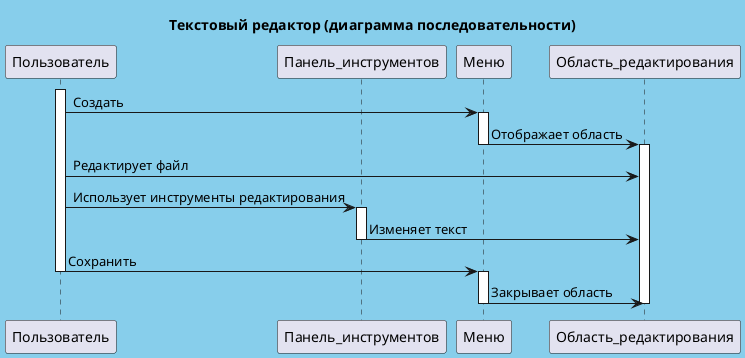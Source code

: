 @startuml "Практическая работа 2"
title Текстовый редактор (диаграмма последовательности)
skinparam backgroundcolor SkyBlue
participant Пользователь
participant Панель_инструментов
participant Меню
participant Область_редактирования
activate Пользователь
Пользователь -> Меню: Создать
activate Меню
Меню -> Область_редактирования: Отображает область
deactivate Меню
activate Область_редактирования
Пользователь -> Область_редактирования: Редактирует файл
Пользователь -> Панель_инструментов: Использует инструменты редактирования
activate Панель_инструментов
Панель_инструментов -> Область_редактирования: Изменяет текст
deactivate Панель_инструментов
Пользователь -> Меню: Сохранить
deactivate Пользователь
activate Меню
deactivate Панель_инструментов
Меню -> Область_редактирования: Закрывает область
deactivate Меню
deactivate Область_редактирования
@enduml

